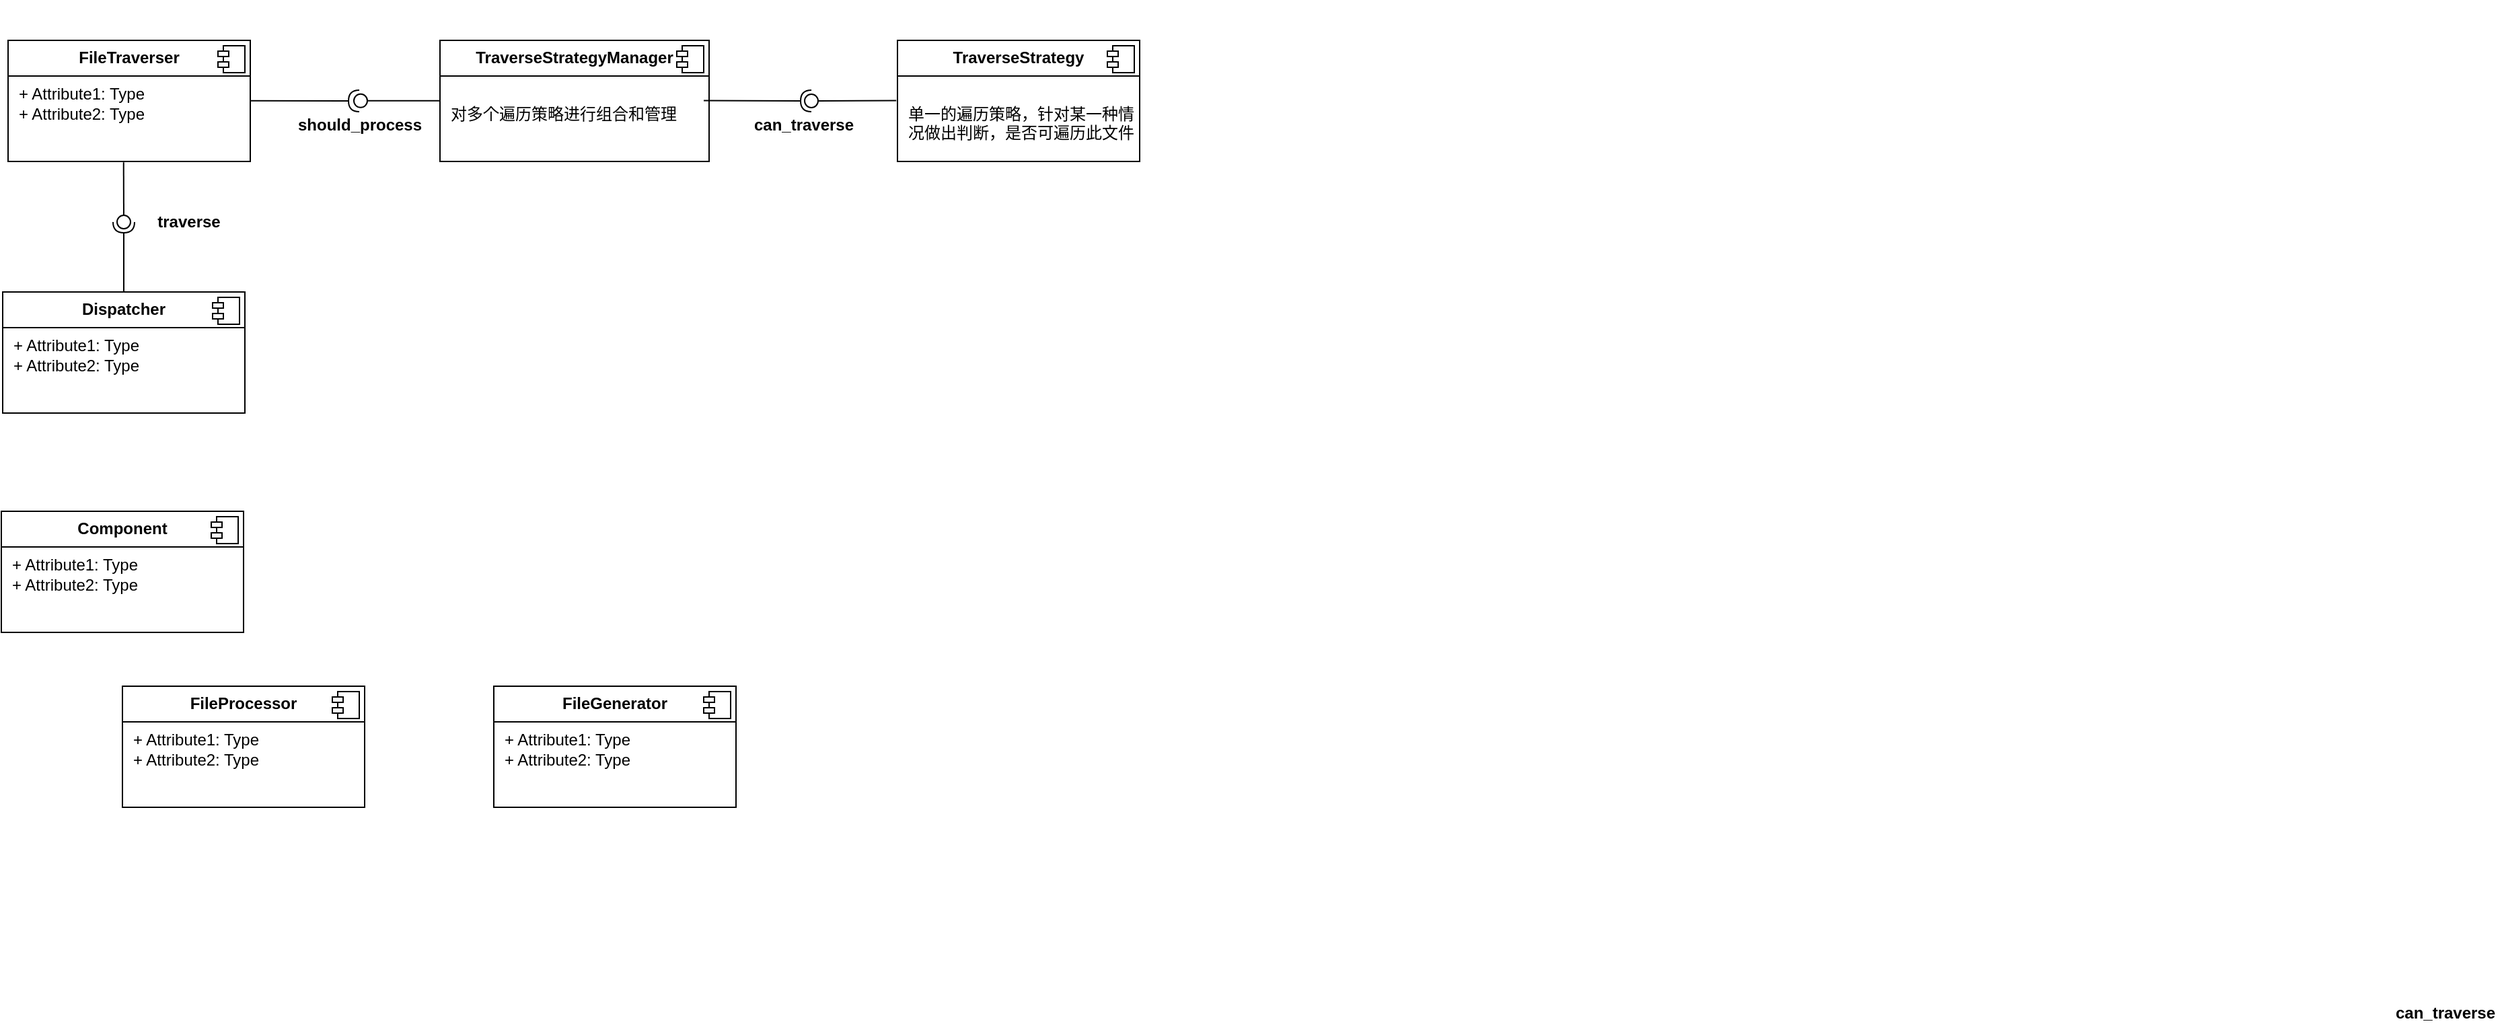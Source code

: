 <mxfile version="24.3.1" type="github">
  <diagram name="Page-1" id="e7e014a7-5840-1c2e-5031-d8a46d1fe8dd">
    <mxGraphModel dx="744" dy="409" grid="1" gridSize="10" guides="1" tooltips="1" connect="1" arrows="1" fold="1" page="1" pageScale="1" pageWidth="1169" pageHeight="826" background="none" math="0" shadow="0">
      <root>
        <mxCell id="0" />
        <mxCell id="1" parent="0" />
        <mxCell id="0t4V10BTu9ClVdfivU5t-42" value="&lt;p style=&quot;margin:0px;margin-top:6px;text-align:center;&quot;&gt;&lt;b&gt;Dispatcher&lt;/b&gt;&lt;/p&gt;&lt;hr size=&quot;1&quot; style=&quot;border-style:solid;&quot;&gt;&lt;p style=&quot;margin:0px;margin-left:8px;&quot;&gt;+ Attribute1: Type&lt;br&gt;+ Attribute2: Type&lt;/p&gt;" style="align=left;overflow=fill;html=1;dropTarget=0;whiteSpace=wrap;" vertex="1" parent="1">
          <mxGeometry x="495" y="377" width="180" height="90" as="geometry" />
        </mxCell>
        <mxCell id="0t4V10BTu9ClVdfivU5t-43" value="" style="shape=component;jettyWidth=8;jettyHeight=4;" vertex="1" parent="0t4V10BTu9ClVdfivU5t-42">
          <mxGeometry x="1" width="20" height="20" relative="1" as="geometry">
            <mxPoint x="-24" y="4" as="offset" />
          </mxGeometry>
        </mxCell>
        <mxCell id="0t4V10BTu9ClVdfivU5t-56" value="&lt;p style=&quot;margin:0px;margin-top:6px;text-align:center;&quot;&gt;&lt;b&gt;FileTraverser&lt;/b&gt;&lt;/p&gt;&lt;hr size=&quot;1&quot; style=&quot;border-style:solid;&quot;&gt;&lt;p style=&quot;margin:0px;margin-left:8px;&quot;&gt;+ Attribute1: Type&lt;br&gt;+ Attribute2: Type&lt;/p&gt;" style="align=left;overflow=fill;html=1;dropTarget=0;whiteSpace=wrap;" vertex="1" parent="1">
          <mxGeometry x="499" y="190" width="180" height="90" as="geometry" />
        </mxCell>
        <mxCell id="0t4V10BTu9ClVdfivU5t-57" value="" style="shape=component;jettyWidth=8;jettyHeight=4;" vertex="1" parent="0t4V10BTu9ClVdfivU5t-56">
          <mxGeometry x="1" width="20" height="20" relative="1" as="geometry">
            <mxPoint x="-24" y="4" as="offset" />
          </mxGeometry>
        </mxCell>
        <mxCell id="0t4V10BTu9ClVdfivU5t-59" value="&lt;p style=&quot;margin:0px;margin-top:6px;text-align:center;&quot;&gt;&lt;b&gt;TraverseStrategyManager&lt;/b&gt;&lt;br&gt;&lt;/p&gt;&lt;hr size=&quot;1&quot; style=&quot;border-style:solid;&quot;&gt;&lt;p style=&quot;margin:0px;margin-left:8px;&quot;&gt;&lt;br&gt;&lt;/p&gt;&lt;p style=&quot;margin:0px;margin-left:8px;&quot;&gt;对多个遍历策略进行组合和管理&lt;/p&gt;" style="align=left;overflow=fill;html=1;dropTarget=0;whiteSpace=wrap;" vertex="1" parent="1">
          <mxGeometry x="820" y="190" width="200" height="90" as="geometry" />
        </mxCell>
        <mxCell id="0t4V10BTu9ClVdfivU5t-60" value="" style="shape=component;jettyWidth=8;jettyHeight=4;" vertex="1" parent="0t4V10BTu9ClVdfivU5t-59">
          <mxGeometry x="1" width="20" height="20" relative="1" as="geometry">
            <mxPoint x="-24" y="4" as="offset" />
          </mxGeometry>
        </mxCell>
        <mxCell id="0t4V10BTu9ClVdfivU5t-61" value="&lt;p style=&quot;margin:0px;margin-top:6px;text-align:center;&quot;&gt;&lt;b&gt;TraverseStrategy&lt;/b&gt;&lt;br&gt;&lt;/p&gt;&lt;hr size=&quot;1&quot; style=&quot;border-style:solid;&quot;&gt;&lt;p style=&quot;margin:0px;margin-left:8px;&quot;&gt;&lt;br&gt;&lt;/p&gt;&lt;p style=&quot;margin:0px;margin-left:8px;&quot;&gt;单一的遍历策略，针对某一种情况做出判断，是否可遍历此文件&lt;/p&gt;" style="align=left;overflow=fill;html=1;dropTarget=0;whiteSpace=wrap;" vertex="1" parent="1">
          <mxGeometry x="1160" y="190" width="180" height="90" as="geometry" />
        </mxCell>
        <mxCell id="0t4V10BTu9ClVdfivU5t-62" value="" style="shape=component;jettyWidth=8;jettyHeight=4;" vertex="1" parent="0t4V10BTu9ClVdfivU5t-61">
          <mxGeometry x="1" width="20" height="20" relative="1" as="geometry">
            <mxPoint x="-24" y="4" as="offset" />
          </mxGeometry>
        </mxCell>
        <mxCell id="0t4V10BTu9ClVdfivU5t-63" value="&lt;p style=&quot;margin:0px;margin-top:6px;text-align:center;&quot;&gt;&lt;b&gt;FileProcessor&lt;/b&gt;&lt;/p&gt;&lt;hr size=&quot;1&quot; style=&quot;border-style:solid;&quot;&gt;&lt;p style=&quot;margin:0px;margin-left:8px;&quot;&gt;+ Attribute1: Type&lt;br&gt;+ Attribute2: Type&lt;/p&gt;" style="align=left;overflow=fill;html=1;dropTarget=0;whiteSpace=wrap;" vertex="1" parent="1">
          <mxGeometry x="584" y="670" width="180" height="90" as="geometry" />
        </mxCell>
        <mxCell id="0t4V10BTu9ClVdfivU5t-64" value="" style="shape=component;jettyWidth=8;jettyHeight=4;" vertex="1" parent="0t4V10BTu9ClVdfivU5t-63">
          <mxGeometry x="1" width="20" height="20" relative="1" as="geometry">
            <mxPoint x="-24" y="4" as="offset" />
          </mxGeometry>
        </mxCell>
        <mxCell id="0t4V10BTu9ClVdfivU5t-65" value="&lt;p style=&quot;margin:0px;margin-top:6px;text-align:center;&quot;&gt;&lt;b&gt;FileGenerator&lt;/b&gt;&lt;/p&gt;&lt;hr size=&quot;1&quot; style=&quot;border-style:solid;&quot;&gt;&lt;p style=&quot;margin:0px;margin-left:8px;&quot;&gt;+ Attribute1: Type&lt;br&gt;+ Attribute2: Type&lt;/p&gt;" style="align=left;overflow=fill;html=1;dropTarget=0;whiteSpace=wrap;" vertex="1" parent="1">
          <mxGeometry x="860" y="670" width="180" height="90" as="geometry" />
        </mxCell>
        <mxCell id="0t4V10BTu9ClVdfivU5t-66" value="" style="shape=component;jettyWidth=8;jettyHeight=4;" vertex="1" parent="0t4V10BTu9ClVdfivU5t-65">
          <mxGeometry x="1" width="20" height="20" relative="1" as="geometry">
            <mxPoint x="-24" y="4" as="offset" />
          </mxGeometry>
        </mxCell>
        <mxCell id="0t4V10BTu9ClVdfivU5t-67" value="" style="rounded=0;orthogonalLoop=1;jettySize=auto;html=1;endArrow=halfCircle;endFill=0;endSize=6;strokeWidth=1;sketch=0;" edge="1" parent="1">
          <mxGeometry relative="1" as="geometry">
            <mxPoint x="1016" y="234.76" as="sourcePoint" />
            <mxPoint x="1096" y="235" as="targetPoint" />
            <Array as="points">
              <mxPoint x="1015.999" y="234.76" />
            </Array>
          </mxGeometry>
        </mxCell>
        <mxCell id="0t4V10BTu9ClVdfivU5t-68" value="" style="rounded=0;orthogonalLoop=1;jettySize=auto;html=1;endArrow=oval;endFill=0;sketch=0;sourcePerimeterSpacing=0;targetPerimeterSpacing=0;endSize=10;exitX=-0.005;exitY=0.497;exitDx=0;exitDy=0;exitPerimeter=0;" edge="1" parent="1" source="0t4V10BTu9ClVdfivU5t-61">
          <mxGeometry relative="1" as="geometry">
            <mxPoint x="1156" y="235" as="sourcePoint" />
            <mxPoint x="1096" y="235" as="targetPoint" />
          </mxGeometry>
        </mxCell>
        <mxCell id="0t4V10BTu9ClVdfivU5t-69" value="" style="ellipse;whiteSpace=wrap;html=1;align=center;aspect=fixed;fillColor=none;strokeColor=none;resizable=0;perimeter=centerPerimeter;rotatable=0;allowArrows=0;points=[];outlineConnect=1;" vertex="1" parent="1">
          <mxGeometry x="1175" y="160" width="10" height="10" as="geometry" />
        </mxCell>
        <mxCell id="0t4V10BTu9ClVdfivU5t-70" value="can_traverse" style="text;align=center;fontStyle=1;verticalAlign=middle;spacingLeft=3;spacingRight=3;strokeColor=none;rotatable=0;points=[[0,0.5],[1,0.5]];portConstraint=eastwest;html=1;" vertex="1" parent="1">
          <mxGeometry x="1050" y="240" width="80" height="26" as="geometry" />
        </mxCell>
        <mxCell id="0t4V10BTu9ClVdfivU5t-71" value="" style="rounded=0;orthogonalLoop=1;jettySize=auto;html=1;endArrow=halfCircle;endFill=0;endSize=6;strokeWidth=1;sketch=0;exitX=0;exitY=0.5;exitDx=0;exitDy=0;" edge="1" parent="1">
          <mxGeometry relative="1" as="geometry">
            <mxPoint x="679" y="234.86" as="sourcePoint" />
            <mxPoint x="760" y="235" as="targetPoint" />
          </mxGeometry>
        </mxCell>
        <mxCell id="0t4V10BTu9ClVdfivU5t-72" value="" style="rounded=0;orthogonalLoop=1;jettySize=auto;html=1;endArrow=oval;endFill=0;sketch=0;sourcePerimeterSpacing=0;targetPerimeterSpacing=0;endSize=10;" edge="1" parent="1">
          <mxGeometry relative="1" as="geometry">
            <mxPoint x="820" y="234.89" as="sourcePoint" />
            <mxPoint x="761" y="234.89" as="targetPoint" />
          </mxGeometry>
        </mxCell>
        <mxCell id="0t4V10BTu9ClVdfivU5t-73" value="" style="ellipse;whiteSpace=wrap;html=1;align=center;aspect=fixed;fillColor=none;strokeColor=none;resizable=0;perimeter=centerPerimeter;rotatable=0;allowArrows=0;points=[];outlineConnect=1;" vertex="1" parent="1">
          <mxGeometry x="734" y="230" width="10" height="10" as="geometry" />
        </mxCell>
        <mxCell id="0t4V10BTu9ClVdfivU5t-74" value="can_traverse" style="text;align=center;fontStyle=1;verticalAlign=middle;spacingLeft=3;spacingRight=3;strokeColor=none;rotatable=0;points=[[0,0.5],[1,0.5]];portConstraint=eastwest;html=1;" vertex="1" parent="1">
          <mxGeometry x="2270" y="900" width="80" height="26" as="geometry" />
        </mxCell>
        <mxCell id="0t4V10BTu9ClVdfivU5t-75" value="should_process" style="text;align=center;fontStyle=1;verticalAlign=middle;spacingLeft=3;spacingRight=3;strokeColor=none;rotatable=0;points=[[0,0.5],[1,0.5]];portConstraint=eastwest;html=1;" vertex="1" parent="1">
          <mxGeometry x="720" y="240" width="80" height="26" as="geometry" />
        </mxCell>
        <mxCell id="0t4V10BTu9ClVdfivU5t-76" value="" style="rounded=0;orthogonalLoop=1;jettySize=auto;html=1;endArrow=halfCircle;endFill=0;endSize=6;strokeWidth=1;sketch=0;entryX=0.477;entryY=1;entryDx=0;entryDy=0;entryPerimeter=0;exitX=0.5;exitY=0;exitDx=0;exitDy=0;" edge="1" target="0t4V10BTu9ClVdfivU5t-78" parent="1" source="0t4V10BTu9ClVdfivU5t-42">
          <mxGeometry relative="1" as="geometry">
            <mxPoint x="585" y="370" as="sourcePoint" />
            <mxPoint x="584.92" y="335" as="targetPoint" />
          </mxGeometry>
        </mxCell>
        <mxCell id="0t4V10BTu9ClVdfivU5t-77" value="" style="rounded=0;orthogonalLoop=1;jettySize=auto;html=1;endArrow=oval;endFill=0;sketch=0;sourcePerimeterSpacing=0;targetPerimeterSpacing=0;endSize=10;exitX=0.477;exitY=1.018;exitDx=0;exitDy=0;exitPerimeter=0;entryX=0.516;entryY=0.806;entryDx=0;entryDy=0;entryPerimeter=0;" edge="1" target="0t4V10BTu9ClVdfivU5t-78" parent="1">
          <mxGeometry relative="1" as="geometry">
            <mxPoint x="584.86" y="280.62" as="sourcePoint" />
            <mxPoint x="585.0" y="324" as="targetPoint" />
          </mxGeometry>
        </mxCell>
        <mxCell id="0t4V10BTu9ClVdfivU5t-78" value="" style="ellipse;whiteSpace=wrap;html=1;align=center;aspect=fixed;fillColor=none;strokeColor=none;resizable=0;perimeter=centerPerimeter;rotatable=0;allowArrows=0;points=[];outlineConnect=1;" vertex="1" parent="1">
          <mxGeometry x="580" y="320" width="10" height="10" as="geometry" />
        </mxCell>
        <mxCell id="0t4V10BTu9ClVdfivU5t-79" value="traverse" style="text;align=center;fontStyle=1;verticalAlign=middle;spacingLeft=3;spacingRight=3;strokeColor=none;rotatable=0;points=[[0,0.5],[1,0.5]];portConstraint=eastwest;html=1;" vertex="1" parent="1">
          <mxGeometry x="593" y="312" width="80" height="26" as="geometry" />
        </mxCell>
        <mxCell id="0t4V10BTu9ClVdfivU5t-80" value="&lt;p style=&quot;margin:0px;margin-top:6px;text-align:center;&quot;&gt;&lt;b&gt;Component&lt;/b&gt;&lt;/p&gt;&lt;hr size=&quot;1&quot; style=&quot;border-style:solid;&quot;/&gt;&lt;p style=&quot;margin:0px;margin-left:8px;&quot;&gt;+ Attribute1: Type&lt;br/&gt;+ Attribute2: Type&lt;/p&gt;" style="align=left;overflow=fill;html=1;dropTarget=0;whiteSpace=wrap;" vertex="1" parent="1">
          <mxGeometry x="494" y="540" width="180" height="90" as="geometry" />
        </mxCell>
        <mxCell id="0t4V10BTu9ClVdfivU5t-81" value="" style="shape=component;jettyWidth=8;jettyHeight=4;" vertex="1" parent="0t4V10BTu9ClVdfivU5t-80">
          <mxGeometry x="1" width="20" height="20" relative="1" as="geometry">
            <mxPoint x="-24" y="4" as="offset" />
          </mxGeometry>
        </mxCell>
      </root>
    </mxGraphModel>
  </diagram>
</mxfile>
